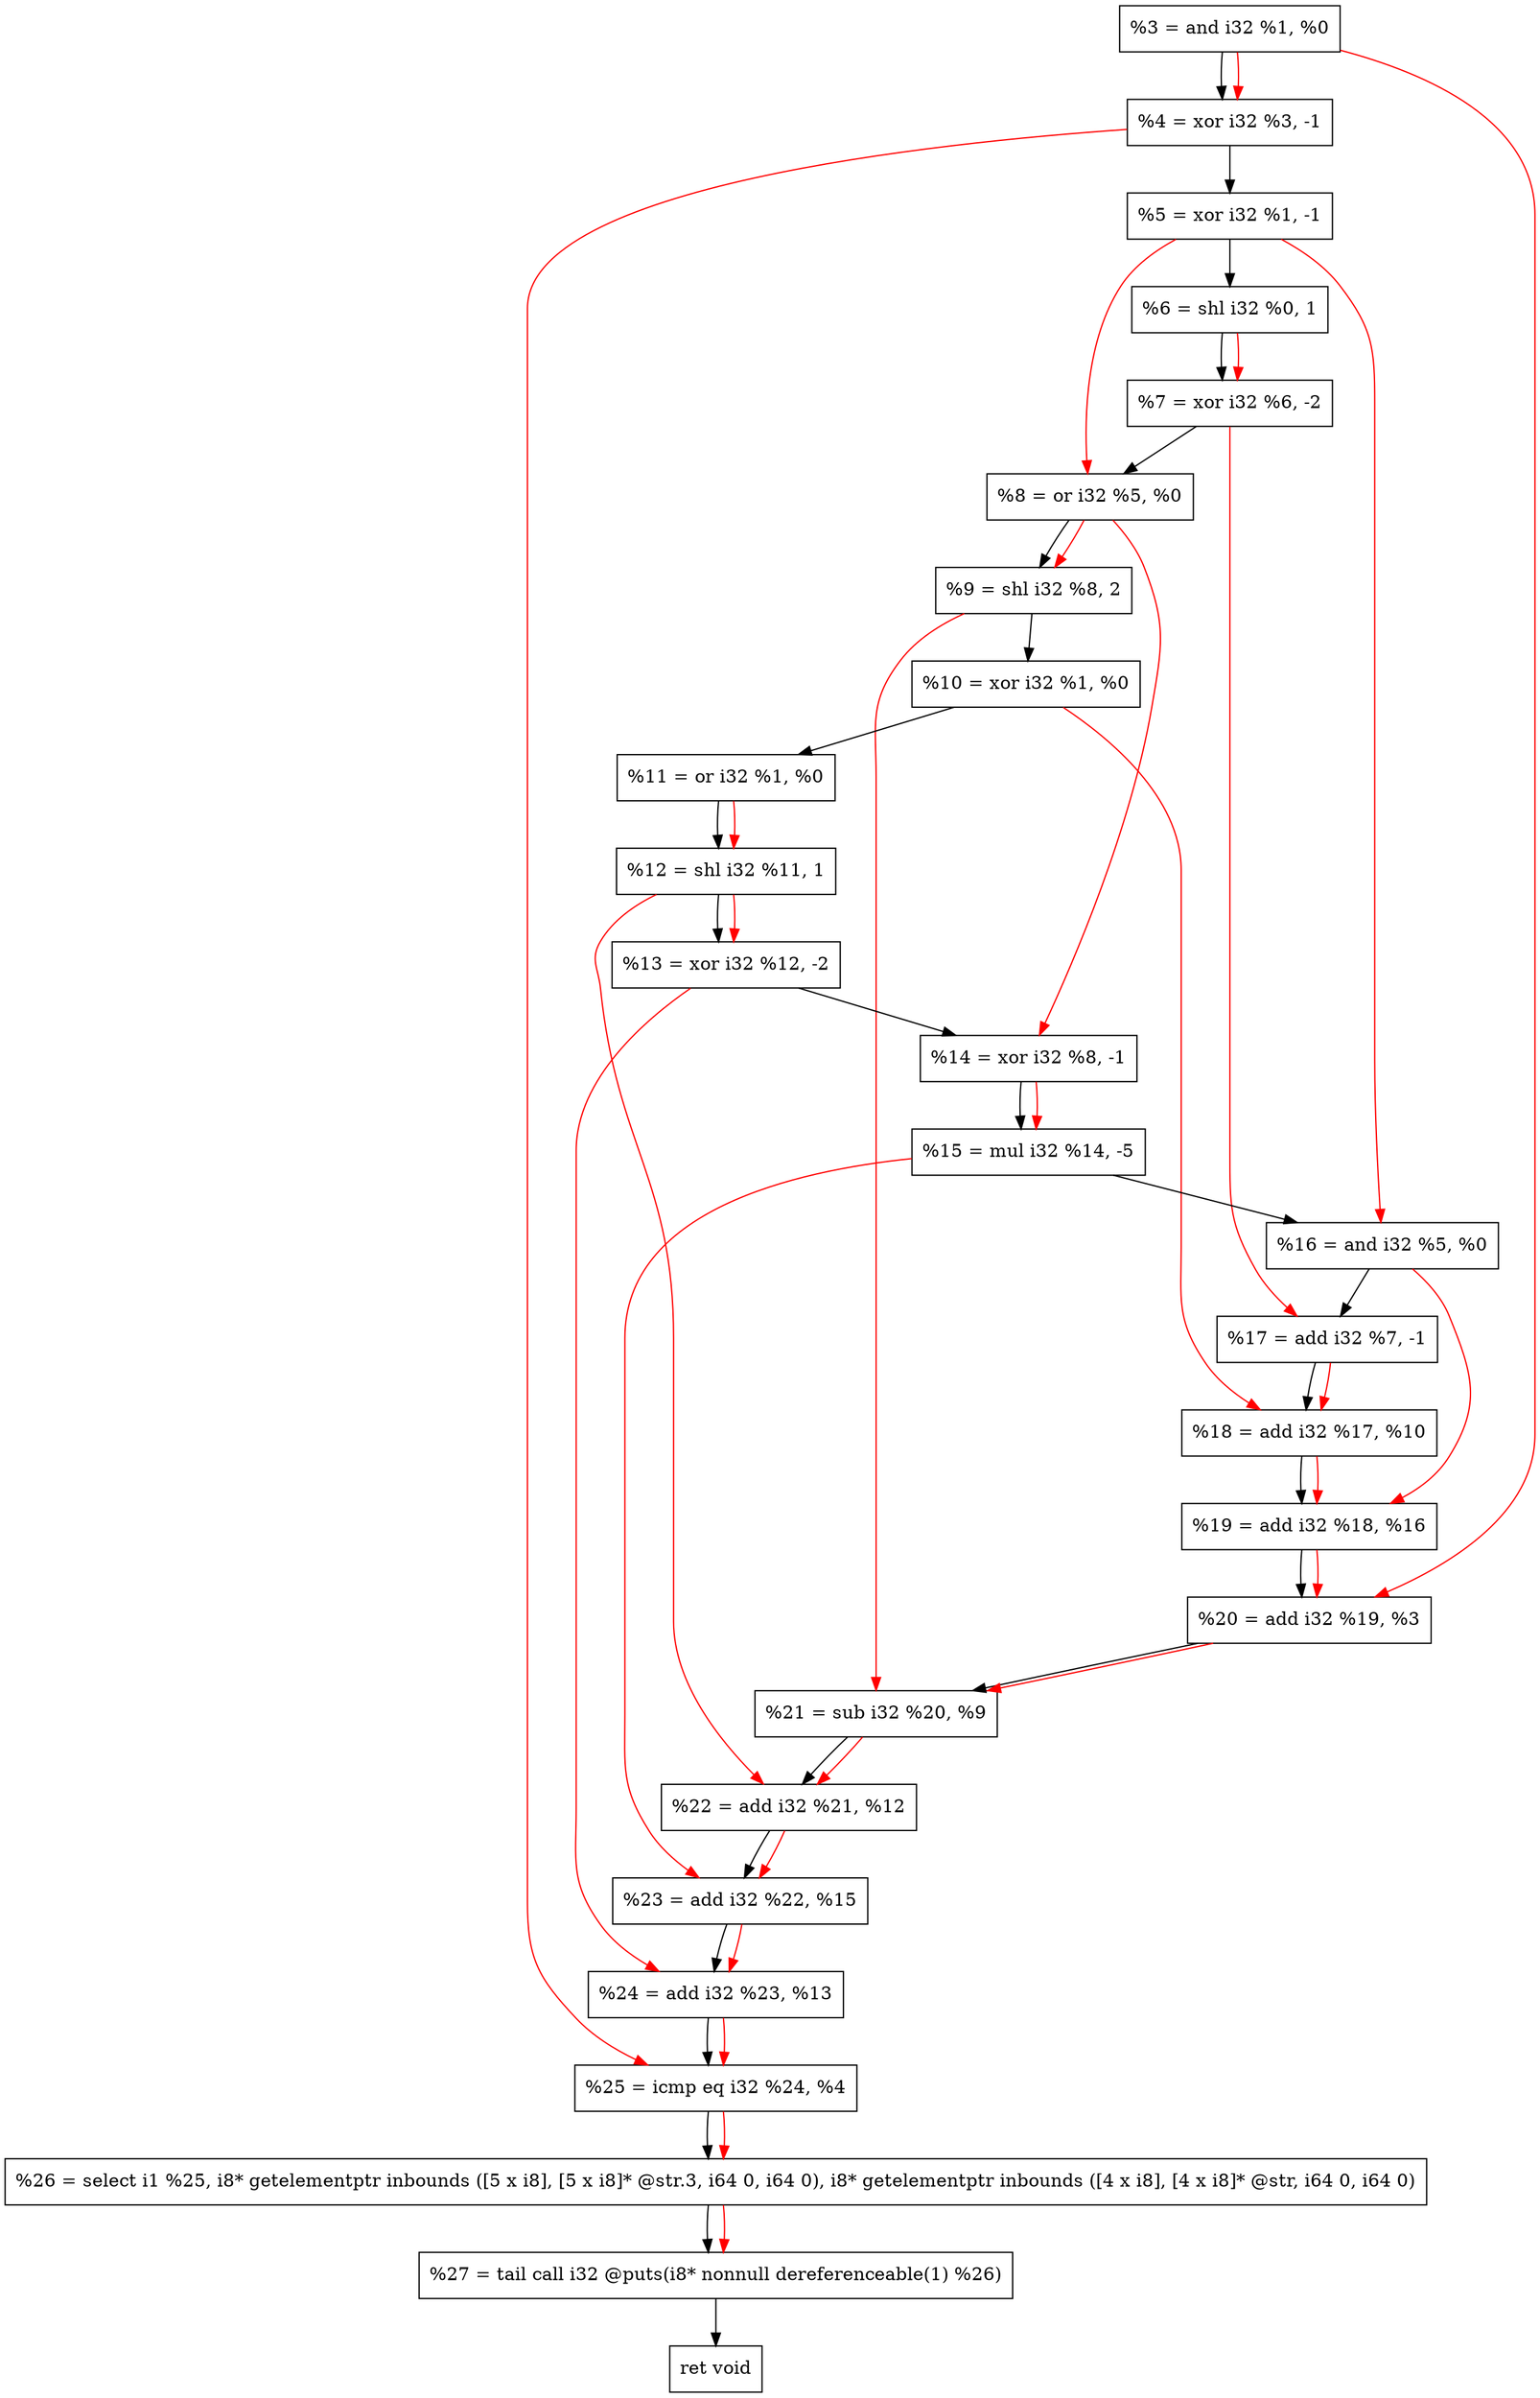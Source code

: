 digraph "DFG for'crackme' function" {
	Node0xc50510[shape=record, label="  %3 = and i32 %1, %0"];
	Node0xc50bc0[shape=record, label="  %4 = xor i32 %3, -1"];
	Node0xc50c80[shape=record, label="  %5 = xor i32 %1, -1"];
	Node0xc50cf0[shape=record, label="  %6 = shl i32 %0, 1"];
	Node0xc50d90[shape=record, label="  %7 = xor i32 %6, -2"];
	Node0xc50e00[shape=record, label="  %8 = or i32 %5, %0"];
	Node0xc50ea0[shape=record, label="  %9 = shl i32 %8, 2"];
	Node0xc50f10[shape=record, label="  %10 = xor i32 %1, %0"];
	Node0xc50f80[shape=record, label="  %11 = or i32 %1, %0"];
	Node0xc50ff0[shape=record, label="  %12 = shl i32 %11, 1"];
	Node0xc51060[shape=record, label="  %13 = xor i32 %12, -2"];
	Node0xc510d0[shape=record, label="  %14 = xor i32 %8, -1"];
	Node0xc51170[shape=record, label="  %15 = mul i32 %14, -5"];
	Node0xc511e0[shape=record, label="  %16 = and i32 %5, %0"];
	Node0xc51250[shape=record, label="  %17 = add i32 %7, -1"];
	Node0xc512c0[shape=record, label="  %18 = add i32 %17, %10"];
	Node0xc51330[shape=record, label="  %19 = add i32 %18, %16"];
	Node0xc513a0[shape=record, label="  %20 = add i32 %19, %3"];
	Node0xc51410[shape=record, label="  %21 = sub i32 %20, %9"];
	Node0xc51480[shape=record, label="  %22 = add i32 %21, %12"];
	Node0xc514f0[shape=record, label="  %23 = add i32 %22, %15"];
	Node0xc51560[shape=record, label="  %24 = add i32 %23, %13"];
	Node0xc515d0[shape=record, label="  %25 = icmp eq i32 %24, %4"];
	Node0xbf1268[shape=record, label="  %26 = select i1 %25, i8* getelementptr inbounds ([5 x i8], [5 x i8]* @str.3, i64 0, i64 0), i8* getelementptr inbounds ([4 x i8], [4 x i8]* @str, i64 0, i64 0)"];
	Node0xc51a70[shape=record, label="  %27 = tail call i32 @puts(i8* nonnull dereferenceable(1) %26)"];
	Node0xc51ac0[shape=record, label="  ret void"];
	Node0xc50510 -> Node0xc50bc0;
	Node0xc50bc0 -> Node0xc50c80;
	Node0xc50c80 -> Node0xc50cf0;
	Node0xc50cf0 -> Node0xc50d90;
	Node0xc50d90 -> Node0xc50e00;
	Node0xc50e00 -> Node0xc50ea0;
	Node0xc50ea0 -> Node0xc50f10;
	Node0xc50f10 -> Node0xc50f80;
	Node0xc50f80 -> Node0xc50ff0;
	Node0xc50ff0 -> Node0xc51060;
	Node0xc51060 -> Node0xc510d0;
	Node0xc510d0 -> Node0xc51170;
	Node0xc51170 -> Node0xc511e0;
	Node0xc511e0 -> Node0xc51250;
	Node0xc51250 -> Node0xc512c0;
	Node0xc512c0 -> Node0xc51330;
	Node0xc51330 -> Node0xc513a0;
	Node0xc513a0 -> Node0xc51410;
	Node0xc51410 -> Node0xc51480;
	Node0xc51480 -> Node0xc514f0;
	Node0xc514f0 -> Node0xc51560;
	Node0xc51560 -> Node0xc515d0;
	Node0xc515d0 -> Node0xbf1268;
	Node0xbf1268 -> Node0xc51a70;
	Node0xc51a70 -> Node0xc51ac0;
edge [color=red]
	Node0xc50510 -> Node0xc50bc0;
	Node0xc50cf0 -> Node0xc50d90;
	Node0xc50c80 -> Node0xc50e00;
	Node0xc50e00 -> Node0xc50ea0;
	Node0xc50f80 -> Node0xc50ff0;
	Node0xc50ff0 -> Node0xc51060;
	Node0xc50e00 -> Node0xc510d0;
	Node0xc510d0 -> Node0xc51170;
	Node0xc50c80 -> Node0xc511e0;
	Node0xc50d90 -> Node0xc51250;
	Node0xc51250 -> Node0xc512c0;
	Node0xc50f10 -> Node0xc512c0;
	Node0xc512c0 -> Node0xc51330;
	Node0xc511e0 -> Node0xc51330;
	Node0xc51330 -> Node0xc513a0;
	Node0xc50510 -> Node0xc513a0;
	Node0xc513a0 -> Node0xc51410;
	Node0xc50ea0 -> Node0xc51410;
	Node0xc51410 -> Node0xc51480;
	Node0xc50ff0 -> Node0xc51480;
	Node0xc51480 -> Node0xc514f0;
	Node0xc51170 -> Node0xc514f0;
	Node0xc514f0 -> Node0xc51560;
	Node0xc51060 -> Node0xc51560;
	Node0xc51560 -> Node0xc515d0;
	Node0xc50bc0 -> Node0xc515d0;
	Node0xc515d0 -> Node0xbf1268;
	Node0xbf1268 -> Node0xc51a70;
}

